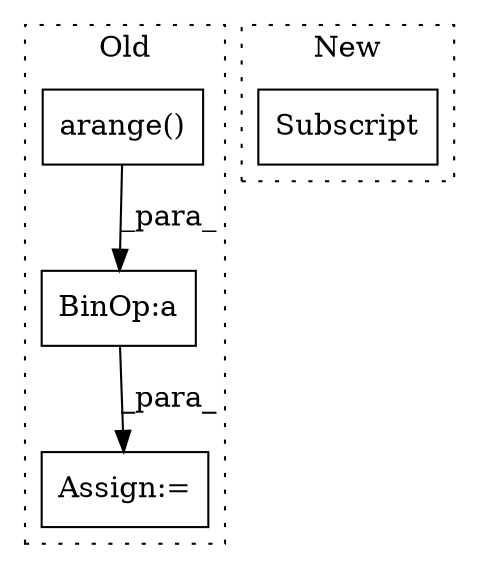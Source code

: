 digraph G {
subgraph cluster0 {
1 [label="arange()" a="75" s="4990,5010" l="13,18" shape="box"];
3 [label="Assign:=" a="68" s="5978" l="3" shape="box"];
4 [label="BinOp:a" a="82" s="6035" l="3" shape="box"];
label = "Old";
style="dotted";
}
subgraph cluster1 {
2 [label="Subscript" a="63" s="6335,0" l="15,0" shape="box"];
label = "New";
style="dotted";
}
1 -> 4 [label="_para_"];
4 -> 3 [label="_para_"];
}